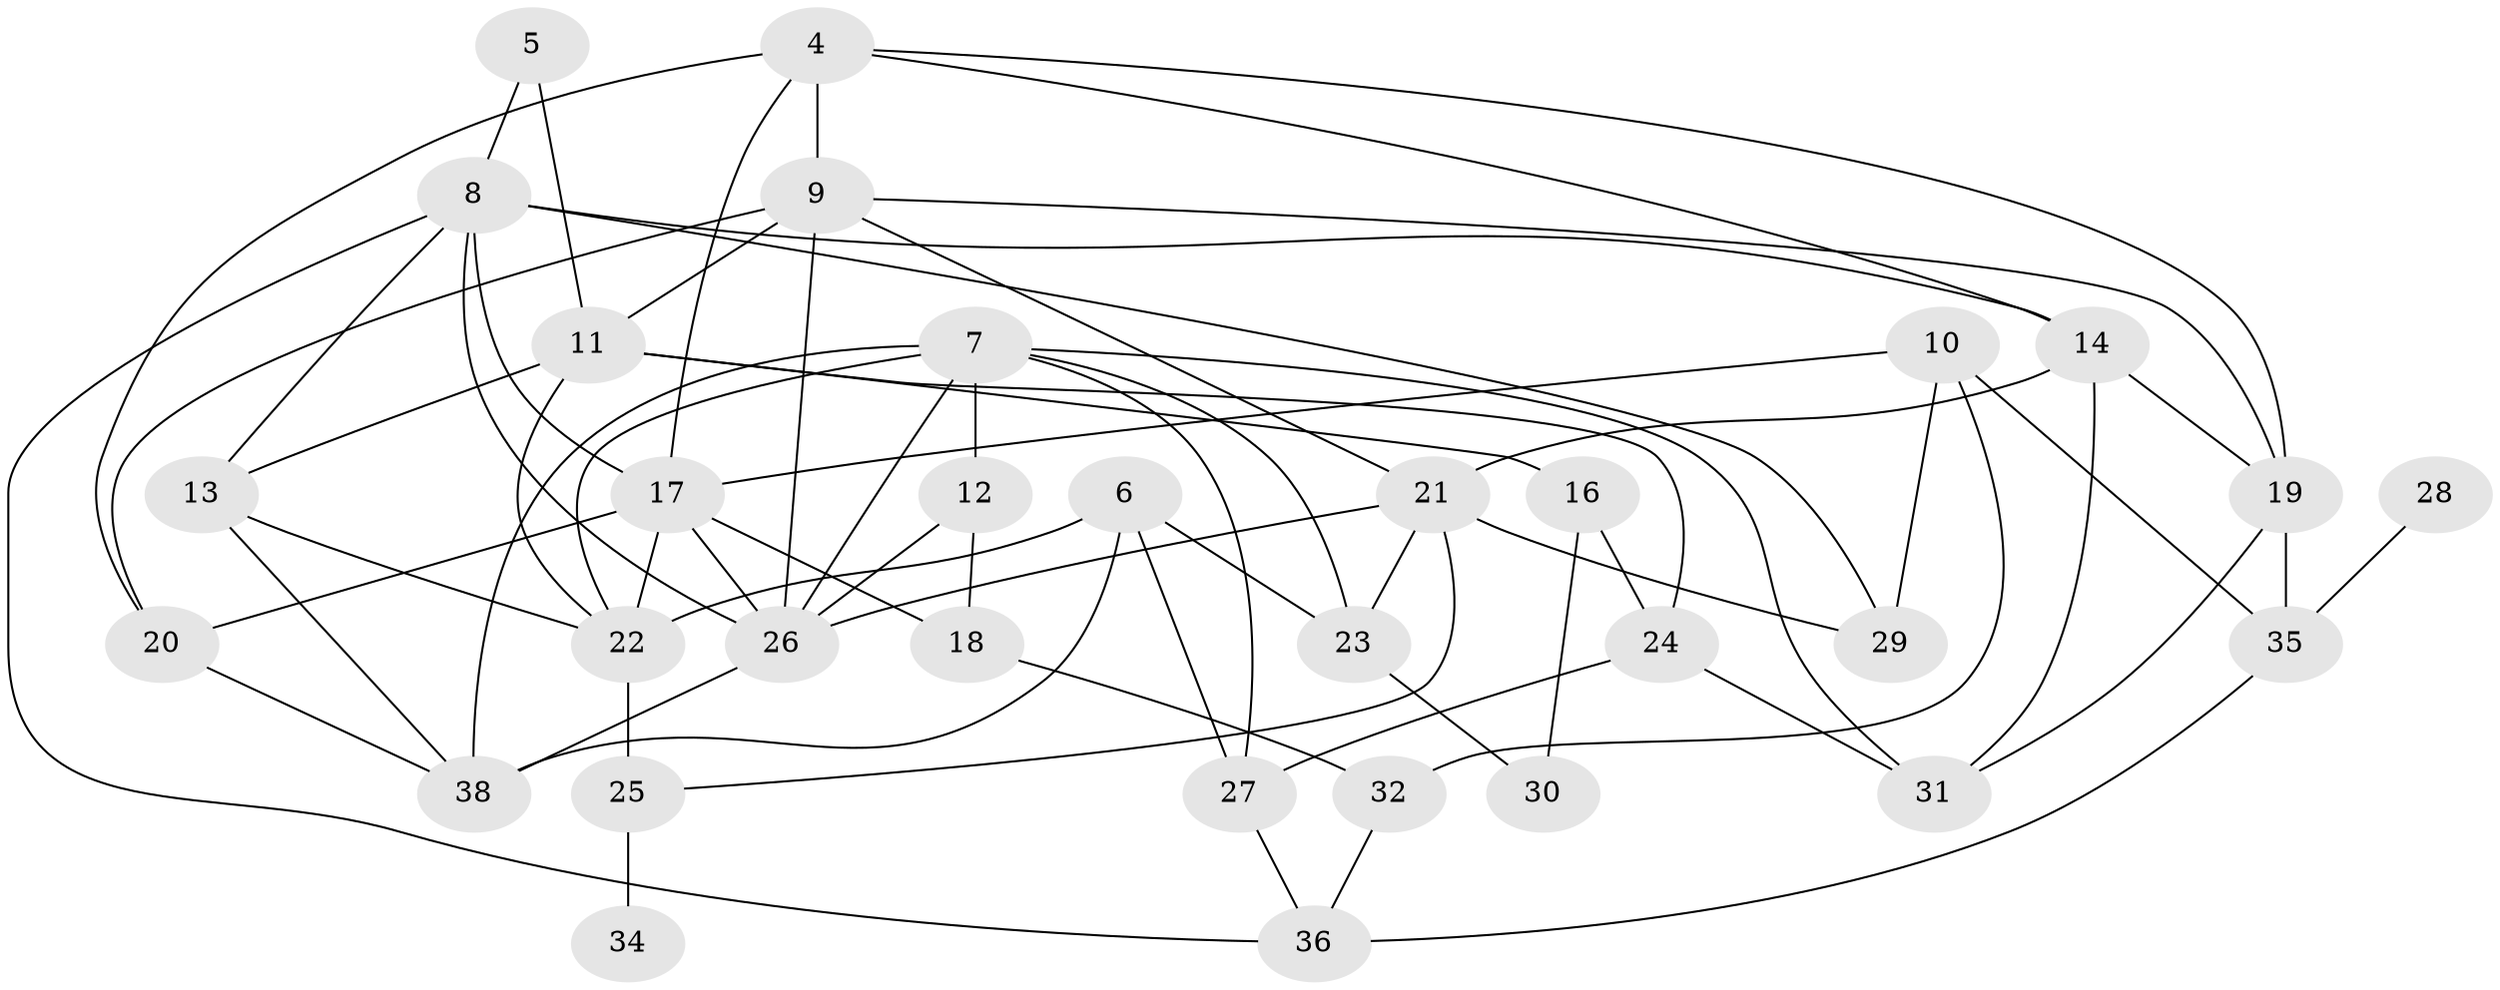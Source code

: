// original degree distribution, {3: 0.1935483870967742, 0: 0.06451612903225806, 6: 0.043010752688172046, 5: 0.0967741935483871, 2: 0.22580645161290322, 4: 0.1827956989247312, 1: 0.1827956989247312, 8: 0.010752688172043012}
// Generated by graph-tools (version 1.1) at 2025/35/03/04/25 23:35:45]
// undirected, 32 vertices, 68 edges
graph export_dot {
  node [color=gray90,style=filled];
  4;
  5;
  6;
  7;
  8;
  9;
  10;
  11;
  12;
  13;
  14;
  16;
  17;
  18;
  19;
  20;
  21;
  22;
  23;
  24;
  25;
  26;
  27;
  28;
  29;
  30;
  31;
  32;
  34;
  35;
  36;
  38;
  4 -- 9 [weight=1.0];
  4 -- 14 [weight=1.0];
  4 -- 17 [weight=1.0];
  4 -- 19 [weight=1.0];
  4 -- 20 [weight=1.0];
  5 -- 8 [weight=1.0];
  5 -- 11 [weight=1.0];
  6 -- 22 [weight=1.0];
  6 -- 23 [weight=1.0];
  6 -- 27 [weight=1.0];
  6 -- 38 [weight=1.0];
  7 -- 12 [weight=1.0];
  7 -- 22 [weight=1.0];
  7 -- 23 [weight=1.0];
  7 -- 26 [weight=1.0];
  7 -- 27 [weight=1.0];
  7 -- 31 [weight=1.0];
  7 -- 38 [weight=1.0];
  8 -- 13 [weight=1.0];
  8 -- 14 [weight=1.0];
  8 -- 17 [weight=1.0];
  8 -- 26 [weight=1.0];
  8 -- 29 [weight=1.0];
  8 -- 36 [weight=1.0];
  9 -- 11 [weight=1.0];
  9 -- 19 [weight=1.0];
  9 -- 20 [weight=1.0];
  9 -- 21 [weight=1.0];
  9 -- 26 [weight=1.0];
  10 -- 17 [weight=1.0];
  10 -- 29 [weight=1.0];
  10 -- 32 [weight=1.0];
  10 -- 35 [weight=2.0];
  11 -- 13 [weight=1.0];
  11 -- 16 [weight=1.0];
  11 -- 22 [weight=1.0];
  11 -- 24 [weight=2.0];
  12 -- 18 [weight=1.0];
  12 -- 26 [weight=1.0];
  13 -- 22 [weight=1.0];
  13 -- 38 [weight=1.0];
  14 -- 19 [weight=1.0];
  14 -- 21 [weight=1.0];
  14 -- 31 [weight=1.0];
  16 -- 24 [weight=1.0];
  16 -- 30 [weight=1.0];
  17 -- 18 [weight=1.0];
  17 -- 20 [weight=1.0];
  17 -- 22 [weight=1.0];
  17 -- 26 [weight=1.0];
  18 -- 32 [weight=1.0];
  19 -- 31 [weight=1.0];
  19 -- 35 [weight=2.0];
  20 -- 38 [weight=1.0];
  21 -- 23 [weight=1.0];
  21 -- 25 [weight=1.0];
  21 -- 26 [weight=1.0];
  21 -- 29 [weight=1.0];
  22 -- 25 [weight=2.0];
  23 -- 30 [weight=1.0];
  24 -- 27 [weight=1.0];
  24 -- 31 [weight=1.0];
  25 -- 34 [weight=1.0];
  26 -- 38 [weight=1.0];
  27 -- 36 [weight=1.0];
  28 -- 35 [weight=1.0];
  32 -- 36 [weight=1.0];
  35 -- 36 [weight=1.0];
}
